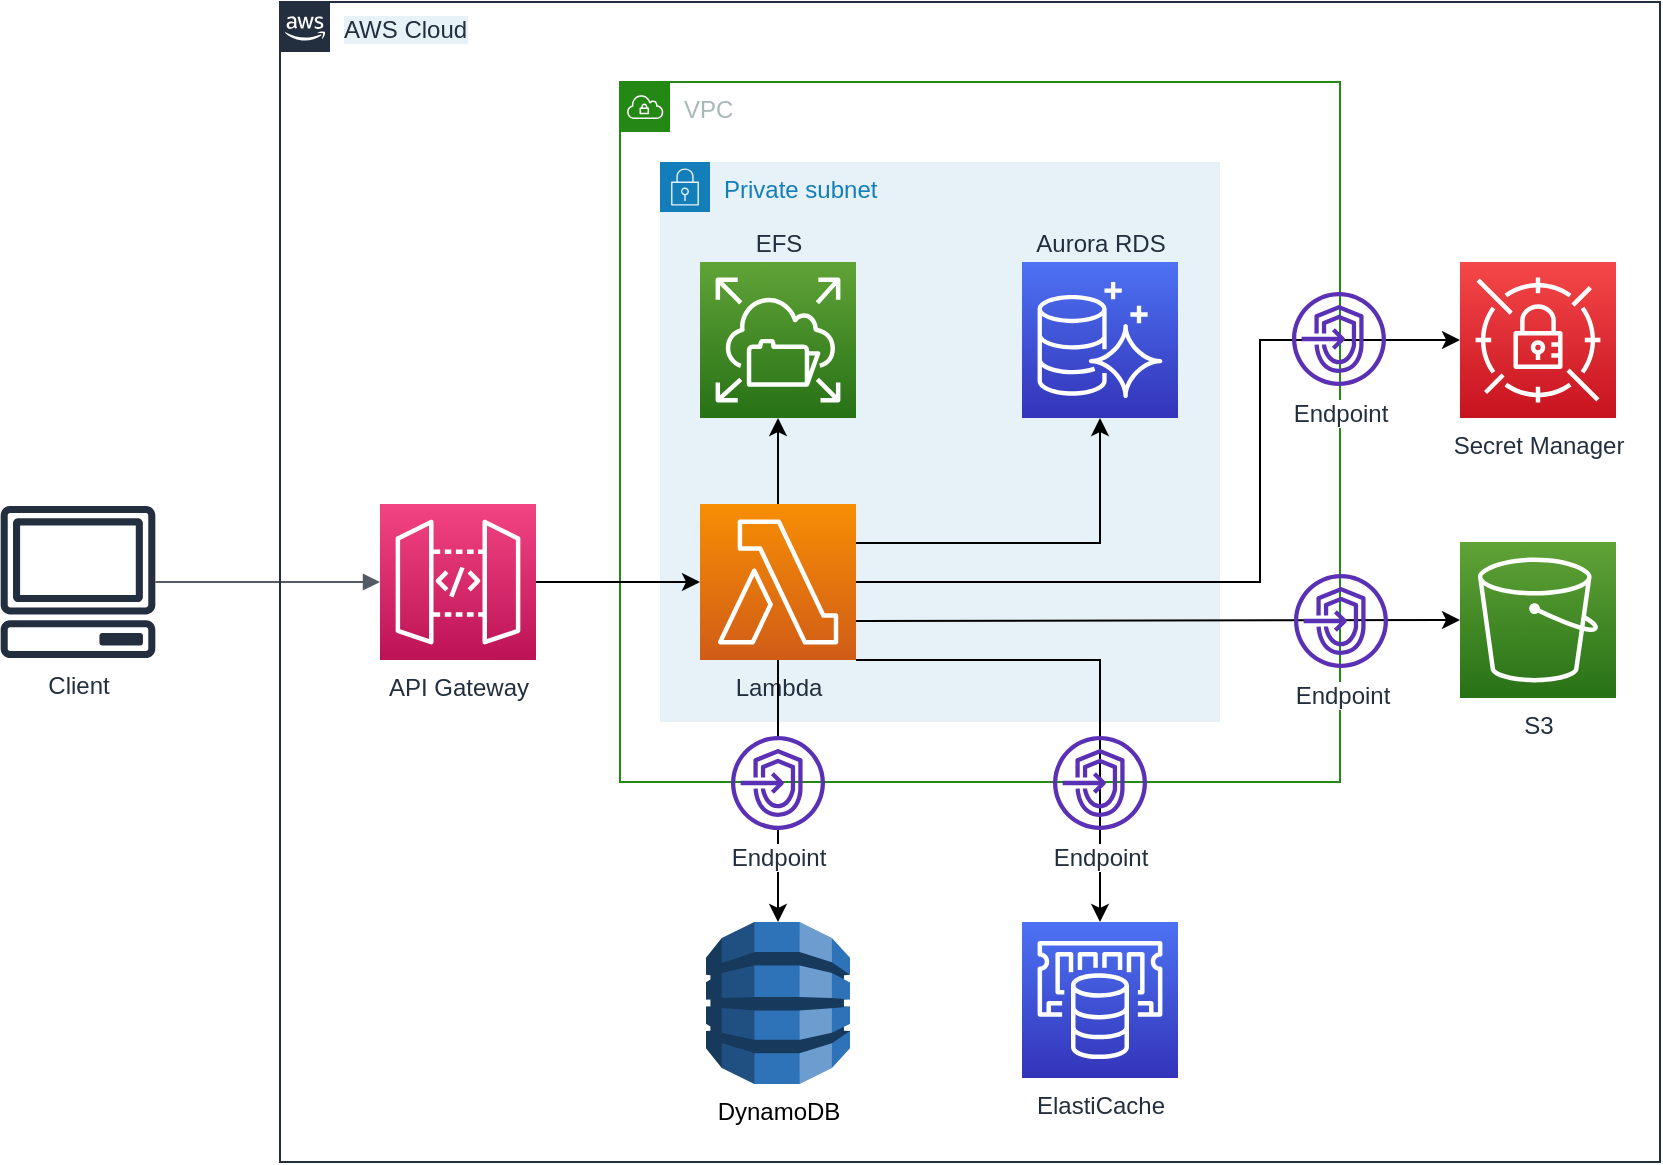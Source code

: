 <mxfile version="15.9.4" type="device"><diagram id="UsPYKOeJKMERimNywyrB" name="Page-1"><mxGraphModel dx="1422" dy="892" grid="1" gridSize="10" guides="1" tooltips="1" connect="1" arrows="1" fold="1" page="1" pageScale="1" pageWidth="850" pageHeight="1100" math="0" shadow="0"><root><mxCell id="0"/><mxCell id="1" parent="0"/><mxCell id="pPu-By8LFrkG563mrlgp-14" value="VPC" style="points=[[0,0],[0.25,0],[0.5,0],[0.75,0],[1,0],[1,0.25],[1,0.5],[1,0.75],[1,1],[0.75,1],[0.5,1],[0.25,1],[0,1],[0,0.75],[0,0.5],[0,0.25]];outlineConnect=0;gradientColor=none;html=1;whiteSpace=wrap;fontSize=12;fontStyle=0;shape=mxgraph.aws4.group;grIcon=mxgraph.aws4.group_vpc;strokeColor=#248814;fillColor=none;verticalAlign=top;align=left;spacingLeft=30;fontColor=#AAB7B8;dashed=0;" parent="1" vertex="1"><mxGeometry x="320" y="110" width="360" height="350" as="geometry"/></mxCell><mxCell id="pPu-By8LFrkG563mrlgp-15" value="Private subnet" style="points=[[0,0],[0.25,0],[0.5,0],[0.75,0],[1,0],[1,0.25],[1,0.5],[1,0.75],[1,1],[0.75,1],[0.5,1],[0.25,1],[0,1],[0,0.75],[0,0.5],[0,0.25]];outlineConnect=0;gradientColor=none;html=1;whiteSpace=wrap;fontSize=12;fontStyle=0;shape=mxgraph.aws4.group;grIcon=mxgraph.aws4.group_security_group;grStroke=0;strokeColor=#147EBA;fillColor=#E6F2F8;verticalAlign=top;align=left;spacingLeft=30;fontColor=#147EBA;dashed=0;" parent="1" vertex="1"><mxGeometry x="340" y="150" width="280" height="280" as="geometry"/></mxCell><mxCell id="pPu-By8LFrkG563mrlgp-2" value="Secret Manager" style="points=[[0,0,0],[0.25,0,0],[0.5,0,0],[0.75,0,0],[1,0,0],[0,1,0],[0.25,1,0],[0.5,1,0],[0.75,1,0],[1,1,0],[0,0.25,0],[0,0.5,0],[0,0.75,0],[1,0.25,0],[1,0.5,0],[1,0.75,0]];outlineConnect=0;fontColor=#232F3E;gradientColor=#F54749;gradientDirection=north;fillColor=#C7131F;strokeColor=#ffffff;dashed=0;verticalLabelPosition=bottom;verticalAlign=top;align=center;html=1;fontSize=12;fontStyle=0;aspect=fixed;shape=mxgraph.aws4.resourceIcon;resIcon=mxgraph.aws4.secrets_manager;" parent="1" vertex="1"><mxGeometry x="740" y="200" width="78" height="78" as="geometry"/></mxCell><mxCell id="pPu-By8LFrkG563mrlgp-16" style="edgeStyle=orthogonalEdgeStyle;rounded=0;orthogonalLoop=1;jettySize=auto;html=1;exitX=0.5;exitY=0;exitDx=0;exitDy=0;exitPerimeter=0;entryX=0.5;entryY=1;entryDx=0;entryDy=0;entryPerimeter=0;" parent="1" source="pPu-By8LFrkG563mrlgp-3" target="pPu-By8LFrkG563mrlgp-7" edge="1"><mxGeometry relative="1" as="geometry"/></mxCell><mxCell id="pPu-By8LFrkG563mrlgp-18" style="edgeStyle=orthogonalEdgeStyle;rounded=0;orthogonalLoop=1;jettySize=auto;html=1;exitX=1;exitY=0.25;exitDx=0;exitDy=0;exitPerimeter=0;entryX=0.5;entryY=1;entryDx=0;entryDy=0;entryPerimeter=0;" parent="1" source="pPu-By8LFrkG563mrlgp-3" target="pPu-By8LFrkG563mrlgp-6" edge="1"><mxGeometry relative="1" as="geometry"/></mxCell><mxCell id="pPu-By8LFrkG563mrlgp-20" style="edgeStyle=orthogonalEdgeStyle;rounded=0;orthogonalLoop=1;jettySize=auto;html=1;exitX=1;exitY=0.5;exitDx=0;exitDy=0;exitPerimeter=0;entryX=0;entryY=0.5;entryDx=0;entryDy=0;entryPerimeter=0;" parent="1" source="pPu-By8LFrkG563mrlgp-3" target="pPu-By8LFrkG563mrlgp-2" edge="1"><mxGeometry relative="1" as="geometry"><Array as="points"><mxPoint x="640" y="360"/><mxPoint x="640" y="239"/></Array></mxGeometry></mxCell><mxCell id="pPu-By8LFrkG563mrlgp-25" style="edgeStyle=orthogonalEdgeStyle;rounded=0;orthogonalLoop=1;jettySize=auto;html=1;exitX=1;exitY=0.75;exitDx=0;exitDy=0;exitPerimeter=0;entryX=0;entryY=0.5;entryDx=0;entryDy=0;entryPerimeter=0;" parent="1" source="pPu-By8LFrkG563mrlgp-3" target="pPu-By8LFrkG563mrlgp-8" edge="1"><mxGeometry relative="1" as="geometry"><Array as="points"><mxPoint x="740" y="380"/></Array></mxGeometry></mxCell><mxCell id="1kdKmajAqQ5iWjchZusB-8" style="edgeStyle=orthogonalEdgeStyle;rounded=0;orthogonalLoop=1;jettySize=auto;html=1;exitX=1;exitY=1;exitDx=0;exitDy=0;exitPerimeter=0;entryX=0.5;entryY=0;entryDx=0;entryDy=0;entryPerimeter=0;" edge="1" parent="1" source="pPu-By8LFrkG563mrlgp-3" target="1kdKmajAqQ5iWjchZusB-3"><mxGeometry relative="1" as="geometry"><Array as="points"><mxPoint x="560" y="399"/></Array></mxGeometry></mxCell><mxCell id="1kdKmajAqQ5iWjchZusB-9" style="edgeStyle=orthogonalEdgeStyle;rounded=0;orthogonalLoop=1;jettySize=auto;html=1;exitX=0.5;exitY=1;exitDx=0;exitDy=0;exitPerimeter=0;entryX=0.5;entryY=0;entryDx=0;entryDy=0;entryPerimeter=0;startArrow=none;" edge="1" parent="1" source="pPu-By8LFrkG563mrlgp-24" target="pPu-By8LFrkG563mrlgp-26"><mxGeometry relative="1" as="geometry"/></mxCell><mxCell id="pPu-By8LFrkG563mrlgp-3" value="Lambda" style="points=[[0,0,0],[0.25,0,0],[0.5,0,0],[0.75,0,0],[1,0,0],[0,1,0],[0.25,1,0],[0.5,1,0],[0.75,1,0],[1,1,0],[0,0.25,0],[0,0.5,0],[0,0.75,0],[1,0.25,0],[1,0.5,0],[1,0.75,0]];outlineConnect=0;fontColor=#232F3E;gradientColor=#F78E04;gradientDirection=north;fillColor=#D05C17;strokeColor=#ffffff;dashed=0;verticalLabelPosition=bottom;verticalAlign=top;align=center;html=1;fontSize=12;fontStyle=0;aspect=fixed;shape=mxgraph.aws4.resourceIcon;resIcon=mxgraph.aws4.lambda;labelBackgroundColor=#E6F2F8;" parent="1" vertex="1"><mxGeometry x="360" y="321" width="78" height="78" as="geometry"/></mxCell><mxCell id="pPu-By8LFrkG563mrlgp-4" value="Client" style="outlineConnect=0;fontColor=#232F3E;gradientColor=none;fillColor=#232F3E;strokeColor=none;dashed=0;verticalLabelPosition=bottom;verticalAlign=top;align=center;html=1;fontSize=12;fontStyle=0;aspect=fixed;pointerEvents=1;shape=mxgraph.aws4.client;" parent="1" vertex="1"><mxGeometry x="10" y="322" width="78" height="76" as="geometry"/></mxCell><mxCell id="pPu-By8LFrkG563mrlgp-23" style="edgeStyle=orthogonalEdgeStyle;rounded=0;orthogonalLoop=1;jettySize=auto;html=1;exitX=1;exitY=0.5;exitDx=0;exitDy=0;exitPerimeter=0;entryX=0;entryY=0.5;entryDx=0;entryDy=0;entryPerimeter=0;" parent="1" source="pPu-By8LFrkG563mrlgp-5" target="pPu-By8LFrkG563mrlgp-3" edge="1"><mxGeometry relative="1" as="geometry"/></mxCell><mxCell id="pPu-By8LFrkG563mrlgp-5" value="API Gateway" style="points=[[0,0,0],[0.25,0,0],[0.5,0,0],[0.75,0,0],[1,0,0],[0,1,0],[0.25,1,0],[0.5,1,0],[0.75,1,0],[1,1,0],[0,0.25,0],[0,0.5,0],[0,0.75,0],[1,0.25,0],[1,0.5,0],[1,0.75,0]];outlineConnect=0;fontColor=#232F3E;gradientColor=#F34482;gradientDirection=north;fillColor=#BC1356;strokeColor=#ffffff;dashed=0;verticalLabelPosition=bottom;verticalAlign=top;align=center;html=1;fontSize=12;fontStyle=0;aspect=fixed;shape=mxgraph.aws4.resourceIcon;resIcon=mxgraph.aws4.api_gateway;" parent="1" vertex="1"><mxGeometry x="200" y="321" width="78" height="78" as="geometry"/></mxCell><mxCell id="pPu-By8LFrkG563mrlgp-6" value="Aurora RDS" style="points=[[0,0,0],[0.25,0,0],[0.5,0,0],[0.75,0,0],[1,0,0],[0,1,0],[0.25,1,0],[0.5,1,0],[0.75,1,0],[1,1,0],[0,0.25,0],[0,0.5,0],[0,0.75,0],[1,0.25,0],[1,0.5,0],[1,0.75,0]];outlineConnect=0;fontColor=#232F3E;gradientColor=#4D72F3;gradientDirection=north;fillColor=#3334B9;strokeColor=#ffffff;dashed=0;verticalLabelPosition=top;verticalAlign=bottom;align=center;html=1;fontSize=12;fontStyle=0;aspect=fixed;shape=mxgraph.aws4.resourceIcon;resIcon=mxgraph.aws4.aurora;labelPosition=center;" parent="1" vertex="1"><mxGeometry x="521" y="200" width="78" height="78" as="geometry"/></mxCell><mxCell id="pPu-By8LFrkG563mrlgp-7" value="EFS" style="points=[[0,0,0],[0.25,0,0],[0.5,0,0],[0.75,0,0],[1,0,0],[0,1,0],[0.25,1,0],[0.5,1,0],[0.75,1,0],[1,1,0],[0,0.25,0],[0,0.5,0],[0,0.75,0],[1,0.25,0],[1,0.5,0],[1,0.75,0]];outlineConnect=0;fontColor=#232F3E;gradientColor=#60A337;gradientDirection=north;fillColor=#277116;strokeColor=#ffffff;dashed=0;verticalLabelPosition=top;verticalAlign=bottom;align=center;html=1;fontSize=12;fontStyle=0;aspect=fixed;shape=mxgraph.aws4.resourceIcon;resIcon=mxgraph.aws4.elastic_file_system;labelPosition=center;" parent="1" vertex="1"><mxGeometry x="360" y="200" width="78" height="78" as="geometry"/></mxCell><mxCell id="pPu-By8LFrkG563mrlgp-8" value="S3" style="points=[[0,0,0],[0.25,0,0],[0.5,0,0],[0.75,0,0],[1,0,0],[0,1,0],[0.25,1,0],[0.5,1,0],[0.75,1,0],[1,1,0],[0,0.25,0],[0,0.5,0],[0,0.75,0],[1,0.25,0],[1,0.5,0],[1,0.75,0]];outlineConnect=0;fontColor=#232F3E;gradientColor=#60A337;gradientDirection=north;fillColor=#277116;strokeColor=#ffffff;dashed=0;verticalLabelPosition=bottom;verticalAlign=top;align=center;html=1;fontSize=12;fontStyle=0;aspect=fixed;shape=mxgraph.aws4.resourceIcon;resIcon=mxgraph.aws4.s3;" parent="1" vertex="1"><mxGeometry x="740" y="340" width="78" height="78" as="geometry"/></mxCell><mxCell id="pPu-By8LFrkG563mrlgp-19" value="Endpoint" style="outlineConnect=0;fontColor=#232F3E;gradientColor=none;fillColor=#5A30B5;strokeColor=none;dashed=0;verticalLabelPosition=bottom;verticalAlign=top;align=center;html=1;fontSize=12;fontStyle=0;aspect=fixed;pointerEvents=1;shape=mxgraph.aws4.endpoints;labelBackgroundColor=default;" parent="1" vertex="1"><mxGeometry x="656" y="215" width="47" height="47" as="geometry"/></mxCell><mxCell id="pPu-By8LFrkG563mrlgp-22" value="" style="edgeStyle=orthogonalEdgeStyle;html=1;endArrow=block;elbow=vertical;startArrow=none;endFill=1;strokeColor=#545B64;rounded=0;" parent="1" source="pPu-By8LFrkG563mrlgp-4" edge="1"><mxGeometry width="100" relative="1" as="geometry"><mxPoint x="310" y="360" as="sourcePoint"/><mxPoint x="200" y="360" as="targetPoint"/><Array as="points"><mxPoint x="140" y="360"/><mxPoint x="140" y="360"/></Array></mxGeometry></mxCell><mxCell id="pPu-By8LFrkG563mrlgp-26" value="DynamoDB" style="outlineConnect=0;dashed=0;verticalLabelPosition=bottom;verticalAlign=top;align=center;html=1;shape=mxgraph.aws3.dynamo_db;fillColor=#2E73B8;gradientColor=none;" parent="1" vertex="1"><mxGeometry x="363" y="530" width="72" height="81" as="geometry"/></mxCell><mxCell id="1kdKmajAqQ5iWjchZusB-3" value="ElastiCache" style="sketch=0;points=[[0,0,0],[0.25,0,0],[0.5,0,0],[0.75,0,0],[1,0,0],[0,1,0],[0.25,1,0],[0.5,1,0],[0.75,1,0],[1,1,0],[0,0.25,0],[0,0.5,0],[0,0.75,0],[1,0.25,0],[1,0.5,0],[1,0.75,0]];outlineConnect=0;fontColor=#232F3E;gradientColor=#4D72F3;gradientDirection=north;fillColor=#3334B9;strokeColor=#ffffff;dashed=0;verticalLabelPosition=bottom;verticalAlign=top;align=center;html=1;fontSize=12;fontStyle=0;aspect=fixed;shape=mxgraph.aws4.resourceIcon;resIcon=mxgraph.aws4.elasticache;labelBackgroundColor=default;" vertex="1" parent="1"><mxGeometry x="521" y="530" width="78" height="78" as="geometry"/></mxCell><mxCell id="pPu-By8LFrkG563mrlgp-24" value="Endpoint" style="outlineConnect=0;fontColor=#232F3E;gradientColor=none;fillColor=#5A30B5;strokeColor=none;dashed=0;verticalLabelPosition=bottom;verticalAlign=top;align=center;html=1;fontSize=12;fontStyle=0;aspect=fixed;pointerEvents=1;shape=mxgraph.aws4.endpoints;labelBackgroundColor=default;" parent="1" vertex="1"><mxGeometry x="375.5" y="437" width="47" height="47" as="geometry"/></mxCell><mxCell id="1kdKmajAqQ5iWjchZusB-10" value="" style="edgeStyle=orthogonalEdgeStyle;rounded=0;orthogonalLoop=1;jettySize=auto;html=1;exitX=0.5;exitY=1;exitDx=0;exitDy=0;exitPerimeter=0;entryX=0.5;entryY=0;entryDx=0;entryDy=0;entryPerimeter=0;endArrow=none;" edge="1" parent="1" source="pPu-By8LFrkG563mrlgp-3" target="pPu-By8LFrkG563mrlgp-24"><mxGeometry relative="1" as="geometry"><mxPoint x="399" y="399" as="sourcePoint"/><mxPoint x="399" y="500" as="targetPoint"/></mxGeometry></mxCell><mxCell id="1kdKmajAqQ5iWjchZusB-12" value="Endpoint" style="outlineConnect=0;fontColor=#232F3E;gradientColor=none;fillColor=#5A30B5;strokeColor=none;dashed=0;verticalLabelPosition=bottom;verticalAlign=top;align=center;html=1;fontSize=12;fontStyle=0;aspect=fixed;pointerEvents=1;shape=mxgraph.aws4.endpoints;labelBackgroundColor=default;" vertex="1" parent="1"><mxGeometry x="536.5" y="437" width="47" height="47" as="geometry"/></mxCell><mxCell id="1kdKmajAqQ5iWjchZusB-15" value="Endpoint" style="outlineConnect=0;fontColor=#232F3E;gradientColor=none;fillColor=#5A30B5;strokeColor=none;dashed=0;verticalLabelPosition=bottom;verticalAlign=top;align=center;html=1;fontSize=12;fontStyle=0;aspect=fixed;pointerEvents=1;shape=mxgraph.aws4.endpoints;labelBackgroundColor=default;" vertex="1" parent="1"><mxGeometry x="657" y="356" width="47" height="47" as="geometry"/></mxCell><mxCell id="1kdKmajAqQ5iWjchZusB-19" value="AWS Cloud" style="points=[[0,0],[0.25,0],[0.5,0],[0.75,0],[1,0],[1,0.25],[1,0.5],[1,0.75],[1,1],[0.75,1],[0.5,1],[0.25,1],[0,1],[0,0.75],[0,0.5],[0,0.25]];outlineConnect=0;gradientColor=none;html=1;whiteSpace=wrap;fontSize=12;fontStyle=0;shape=mxgraph.aws4.group;grIcon=mxgraph.aws4.group_aws_cloud_alt;strokeColor=#232F3E;fillColor=none;verticalAlign=top;align=left;spacingLeft=30;fontColor=#232F3E;dashed=0;labelBackgroundColor=#E6F2F8;" vertex="1" parent="1"><mxGeometry x="150" y="70" width="690" height="580" as="geometry"/></mxCell></root></mxGraphModel></diagram></mxfile>
